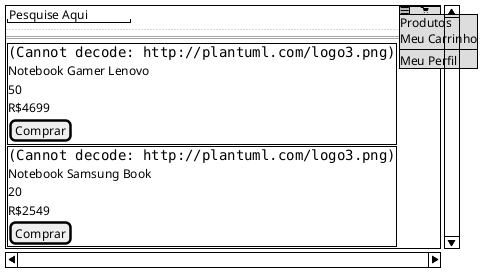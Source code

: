 @startsalt produtosfeature
{S
    !unquoted procedure $mandatory($multi, $leftbracket, $midlelement, $rightbracket)
    !if ($multi==1)
         $leftbracket %newline() $midlelement $rightbracket
    !else
        $leftbracket $midlelement $rightbracket
    !endif    

    !endprocedure

    !unquoted procedure $optional($multi, $leftbracket, $midlelement, $rightbracket, $aparecer)
        !if ($aparecer==1)
            $mandatory($multi, $leftbracket, $midlelement, $rightbracket) 
        !endif
    !endprocedure

    !unquoted procedure $alternative($multi,$leftbracket, $midlelement, $rightbracket, $plataforma, $leftalternative,$midlealternative,$rightalternative,$multialternative)
        !if ($plataforma==0) 
             $mandatory($multi, $leftbracket, $midlelement, $rightbracket)
        !elseif ($plataforma==1)
            $mandatory($multialternative, $leftalternative, $midlealternative, $rightalternative)   
        !endif 
    !endprocedure


    !$desktop = 1
    !$aparecer = 1
    !$produto1 = { "titulo": "Notebook Gamer Lenovo" ,"disponivel": 50, "valor": "R$4699", "imagem": "http://plantuml.com/logo3.png"}
    !$produto2 = { "titulo": "Notebook Samsung Book" ,"disponivel": 20, "valor": "R$2549", "imagem": "http://plantuml.com/logo3.png"}

    $optional(0,"","%chr(34) Pesquise Aqui %chr(34) |","",$aparecer) |
    $alternative(1,{*,Produtos | <b>Meu Carrinho | Meu Perfil,},$desktop,{*,"<&menu> | <&cart> %newline() <&menu> | Produtos | Meu Carrinho | - | Meu Perfil",},0)

    $mandatory(0,"",..,"")
    $mandatory(0,"",==,"")

    {
    $mandatory(1,{^,"<img:$produto1.imagem> %newline() $produto1.titulo %newline() $produto1.disponivel %newline() $produto1.valor %newline() [Comprar]",})
    $mandatory(1,{^,"<img:$produto2.imagem> %newline() $produto2.titulo %newline() $produto2.disponivel %newline() $produto2.valor %newline() [Comprar]",})
    } 
}
@endsalt